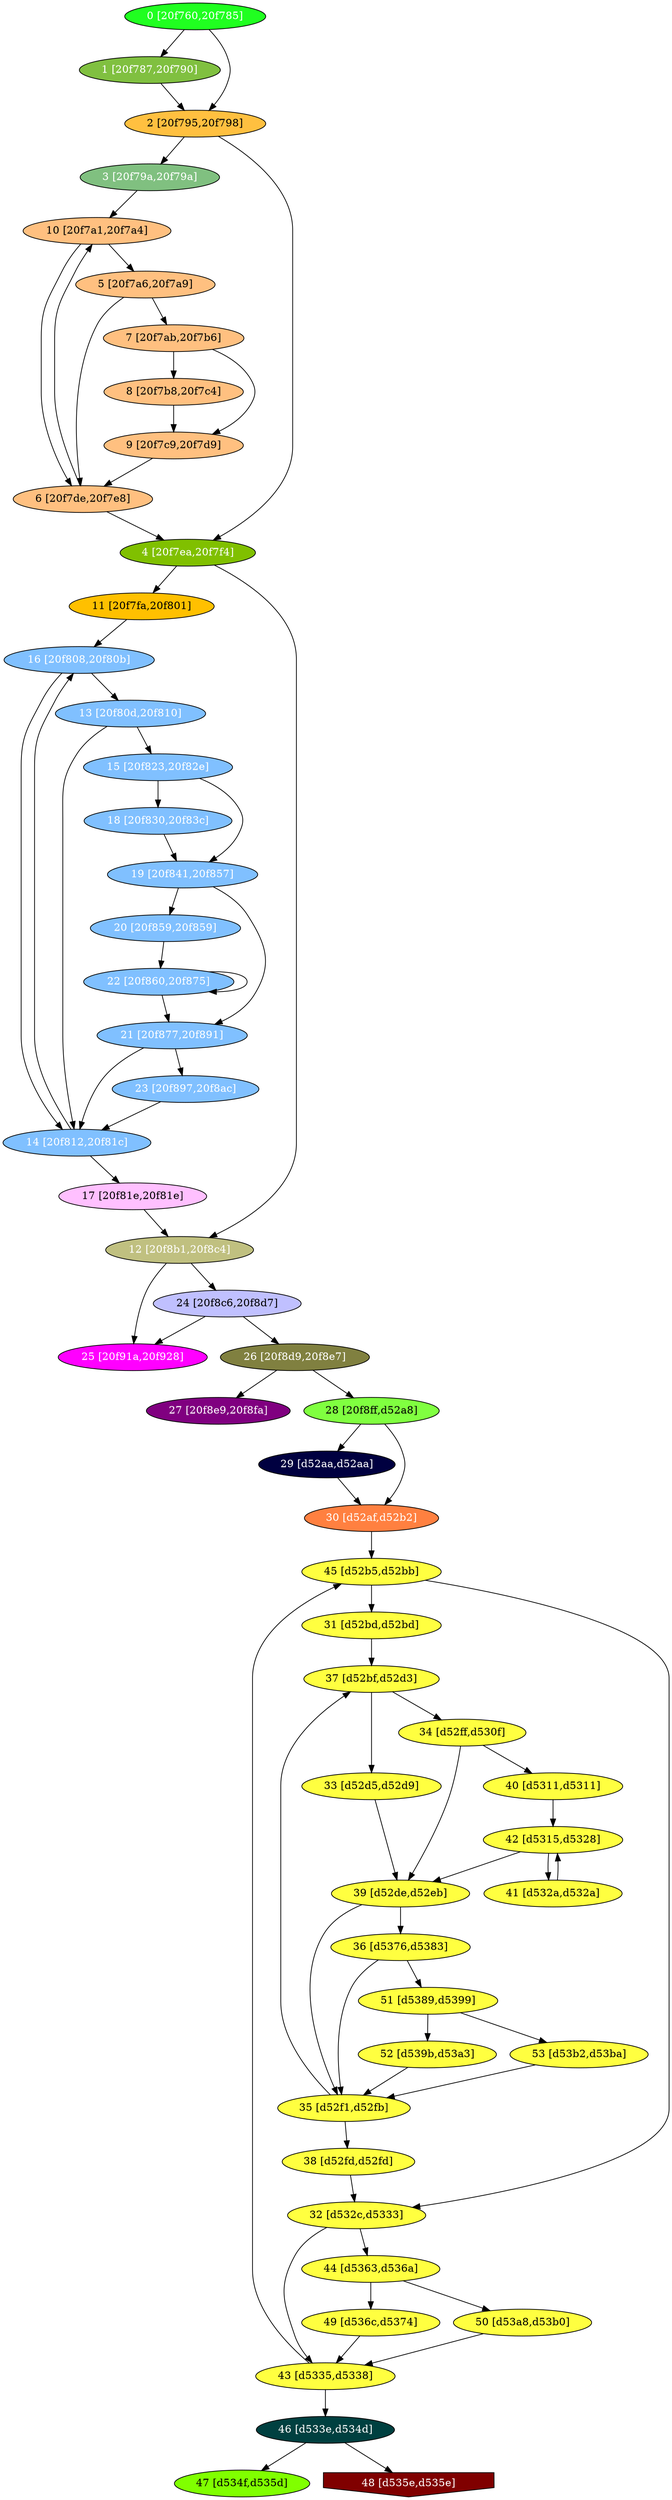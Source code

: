 diGraph libnss3{
	libnss3_0  [style=filled fillcolor="#20FF20" fontcolor="#ffffff" shape=oval label="0 [20f760,20f785]"]
	libnss3_1  [style=filled fillcolor="#80C040" fontcolor="#ffffff" shape=oval label="1 [20f787,20f790]"]
	libnss3_2  [style=filled fillcolor="#FFC040" fontcolor="#000000" shape=oval label="2 [20f795,20f798]"]
	libnss3_3  [style=filled fillcolor="#80C080" fontcolor="#ffffff" shape=oval label="3 [20f79a,20f79a]"]
	libnss3_4  [style=filled fillcolor="#80C000" fontcolor="#ffffff" shape=oval label="4 [20f7ea,20f7f4]"]
	libnss3_5  [style=filled fillcolor="#FFC080" fontcolor="#000000" shape=oval label="5 [20f7a6,20f7a9]"]
	libnss3_6  [style=filled fillcolor="#FFC080" fontcolor="#000000" shape=oval label="6 [20f7de,20f7e8]"]
	libnss3_7  [style=filled fillcolor="#FFC080" fontcolor="#000000" shape=oval label="7 [20f7ab,20f7b6]"]
	libnss3_8  [style=filled fillcolor="#FFC080" fontcolor="#000000" shape=oval label="8 [20f7b8,20f7c4]"]
	libnss3_9  [style=filled fillcolor="#FFC080" fontcolor="#000000" shape=oval label="9 [20f7c9,20f7d9]"]
	libnss3_a  [style=filled fillcolor="#FFC080" fontcolor="#000000" shape=oval label="10 [20f7a1,20f7a4]"]
	libnss3_b  [style=filled fillcolor="#FFC000" fontcolor="#000000" shape=oval label="11 [20f7fa,20f801]"]
	libnss3_c  [style=filled fillcolor="#C0C080" fontcolor="#ffffff" shape=oval label="12 [20f8b1,20f8c4]"]
	libnss3_d  [style=filled fillcolor="#80C0FF" fontcolor="#ffffff" shape=oval label="13 [20f80d,20f810]"]
	libnss3_e  [style=filled fillcolor="#80C0FF" fontcolor="#ffffff" shape=oval label="14 [20f812,20f81c]"]
	libnss3_f  [style=filled fillcolor="#80C0FF" fontcolor="#ffffff" shape=oval label="15 [20f823,20f82e]"]
	libnss3_10  [style=filled fillcolor="#80C0FF" fontcolor="#ffffff" shape=oval label="16 [20f808,20f80b]"]
	libnss3_11  [style=filled fillcolor="#FFC0FF" fontcolor="#000000" shape=oval label="17 [20f81e,20f81e]"]
	libnss3_12  [style=filled fillcolor="#80C0FF" fontcolor="#ffffff" shape=oval label="18 [20f830,20f83c]"]
	libnss3_13  [style=filled fillcolor="#80C0FF" fontcolor="#ffffff" shape=oval label="19 [20f841,20f857]"]
	libnss3_14  [style=filled fillcolor="#80C0FF" fontcolor="#ffffff" shape=oval label="20 [20f859,20f859]"]
	libnss3_15  [style=filled fillcolor="#80C0FF" fontcolor="#ffffff" shape=oval label="21 [20f877,20f891]"]
	libnss3_16  [style=filled fillcolor="#80C0FF" fontcolor="#ffffff" shape=oval label="22 [20f860,20f875]"]
	libnss3_17  [style=filled fillcolor="#80C0FF" fontcolor="#ffffff" shape=oval label="23 [20f897,20f8ac]"]
	libnss3_18  [style=filled fillcolor="#C0C0FF" fontcolor="#000000" shape=oval label="24 [20f8c6,20f8d7]"]
	libnss3_19  [style=filled fillcolor="#FF00FF" fontcolor="#ffffff" shape=oval label="25 [20f91a,20f928]"]
	libnss3_1a  [style=filled fillcolor="#808040" fontcolor="#ffffff" shape=oval label="26 [20f8d9,20f8e7]"]
	libnss3_1b  [style=filled fillcolor="#800080" fontcolor="#ffffff" shape=oval label="27 [20f8e9,20f8fa]"]
	libnss3_1c  [style=filled fillcolor="#80FF40" fontcolor="#000000" shape=oval label="28 [20f8ff,d52a8]"]
	libnss3_1d  [style=filled fillcolor="#000040" fontcolor="#ffffff" shape=oval label="29 [d52aa,d52aa]"]
	libnss3_1e  [style=filled fillcolor="#FF8040" fontcolor="#ffffff" shape=oval label="30 [d52af,d52b2]"]
	libnss3_1f  [style=filled fillcolor="#FFFF40" fontcolor="#000000" shape=oval label="31 [d52bd,d52bd]"]
	libnss3_20  [style=filled fillcolor="#FFFF40" fontcolor="#000000" shape=oval label="32 [d532c,d5333]"]
	libnss3_21  [style=filled fillcolor="#FFFF40" fontcolor="#000000" shape=oval label="33 [d52d5,d52d9]"]
	libnss3_22  [style=filled fillcolor="#FFFF40" fontcolor="#000000" shape=oval label="34 [d52ff,d530f]"]
	libnss3_23  [style=filled fillcolor="#FFFF40" fontcolor="#000000" shape=oval label="35 [d52f1,d52fb]"]
	libnss3_24  [style=filled fillcolor="#FFFF40" fontcolor="#000000" shape=oval label="36 [d5376,d5383]"]
	libnss3_25  [style=filled fillcolor="#FFFF40" fontcolor="#000000" shape=oval label="37 [d52bf,d52d3]"]
	libnss3_26  [style=filled fillcolor="#FFFF40" fontcolor="#000000" shape=oval label="38 [d52fd,d52fd]"]
	libnss3_27  [style=filled fillcolor="#FFFF40" fontcolor="#000000" shape=oval label="39 [d52de,d52eb]"]
	libnss3_28  [style=filled fillcolor="#FFFF40" fontcolor="#000000" shape=oval label="40 [d5311,d5311]"]
	libnss3_29  [style=filled fillcolor="#FFFF40" fontcolor="#000000" shape=oval label="41 [d532a,d532a]"]
	libnss3_2a  [style=filled fillcolor="#FFFF40" fontcolor="#000000" shape=oval label="42 [d5315,d5328]"]
	libnss3_2b  [style=filled fillcolor="#FFFF40" fontcolor="#000000" shape=oval label="43 [d5335,d5338]"]
	libnss3_2c  [style=filled fillcolor="#FFFF40" fontcolor="#000000" shape=oval label="44 [d5363,d536a]"]
	libnss3_2d  [style=filled fillcolor="#FFFF40" fontcolor="#000000" shape=oval label="45 [d52b5,d52bb]"]
	libnss3_2e  [style=filled fillcolor="#004040" fontcolor="#ffffff" shape=oval label="46 [d533e,d534d]"]
	libnss3_2f  [style=filled fillcolor="#80FF00" fontcolor="#000000" shape=oval label="47 [d534f,d535d]"]
	libnss3_30  [style=filled fillcolor="#800000" fontcolor="#ffffff" shape=invhouse label="48 [d535e,d535e]"]
	libnss3_31  [style=filled fillcolor="#FFFF40" fontcolor="#000000" shape=oval label="49 [d536c,d5374]"]
	libnss3_32  [style=filled fillcolor="#FFFF40" fontcolor="#000000" shape=oval label="50 [d53a8,d53b0]"]
	libnss3_33  [style=filled fillcolor="#FFFF40" fontcolor="#000000" shape=oval label="51 [d5389,d5399]"]
	libnss3_34  [style=filled fillcolor="#FFFF40" fontcolor="#000000" shape=oval label="52 [d539b,d53a3]"]
	libnss3_35  [style=filled fillcolor="#FFFF40" fontcolor="#000000" shape=oval label="53 [d53b2,d53ba]"]

	libnss3_0 -> libnss3_1
	libnss3_0 -> libnss3_2
	libnss3_1 -> libnss3_2
	libnss3_2 -> libnss3_3
	libnss3_2 -> libnss3_4
	libnss3_3 -> libnss3_a
	libnss3_4 -> libnss3_b
	libnss3_4 -> libnss3_c
	libnss3_5 -> libnss3_6
	libnss3_5 -> libnss3_7
	libnss3_6 -> libnss3_4
	libnss3_6 -> libnss3_a
	libnss3_7 -> libnss3_8
	libnss3_7 -> libnss3_9
	libnss3_8 -> libnss3_9
	libnss3_9 -> libnss3_6
	libnss3_a -> libnss3_5
	libnss3_a -> libnss3_6
	libnss3_b -> libnss3_10
	libnss3_c -> libnss3_18
	libnss3_c -> libnss3_19
	libnss3_d -> libnss3_e
	libnss3_d -> libnss3_f
	libnss3_e -> libnss3_10
	libnss3_e -> libnss3_11
	libnss3_f -> libnss3_12
	libnss3_f -> libnss3_13
	libnss3_10 -> libnss3_d
	libnss3_10 -> libnss3_e
	libnss3_11 -> libnss3_c
	libnss3_12 -> libnss3_13
	libnss3_13 -> libnss3_14
	libnss3_13 -> libnss3_15
	libnss3_14 -> libnss3_16
	libnss3_15 -> libnss3_e
	libnss3_15 -> libnss3_17
	libnss3_16 -> libnss3_15
	libnss3_16 -> libnss3_16
	libnss3_17 -> libnss3_e
	libnss3_18 -> libnss3_19
	libnss3_18 -> libnss3_1a
	libnss3_1a -> libnss3_1b
	libnss3_1a -> libnss3_1c
	libnss3_1c -> libnss3_1d
	libnss3_1c -> libnss3_1e
	libnss3_1d -> libnss3_1e
	libnss3_1e -> libnss3_2d
	libnss3_1f -> libnss3_25
	libnss3_20 -> libnss3_2b
	libnss3_20 -> libnss3_2c
	libnss3_21 -> libnss3_27
	libnss3_22 -> libnss3_27
	libnss3_22 -> libnss3_28
	libnss3_23 -> libnss3_25
	libnss3_23 -> libnss3_26
	libnss3_24 -> libnss3_23
	libnss3_24 -> libnss3_33
	libnss3_25 -> libnss3_21
	libnss3_25 -> libnss3_22
	libnss3_26 -> libnss3_20
	libnss3_27 -> libnss3_23
	libnss3_27 -> libnss3_24
	libnss3_28 -> libnss3_2a
	libnss3_29 -> libnss3_2a
	libnss3_2a -> libnss3_27
	libnss3_2a -> libnss3_29
	libnss3_2b -> libnss3_2d
	libnss3_2b -> libnss3_2e
	libnss3_2c -> libnss3_31
	libnss3_2c -> libnss3_32
	libnss3_2d -> libnss3_1f
	libnss3_2d -> libnss3_20
	libnss3_2e -> libnss3_2f
	libnss3_2e -> libnss3_30
	libnss3_31 -> libnss3_2b
	libnss3_32 -> libnss3_2b
	libnss3_33 -> libnss3_34
	libnss3_33 -> libnss3_35
	libnss3_34 -> libnss3_23
	libnss3_35 -> libnss3_23
}